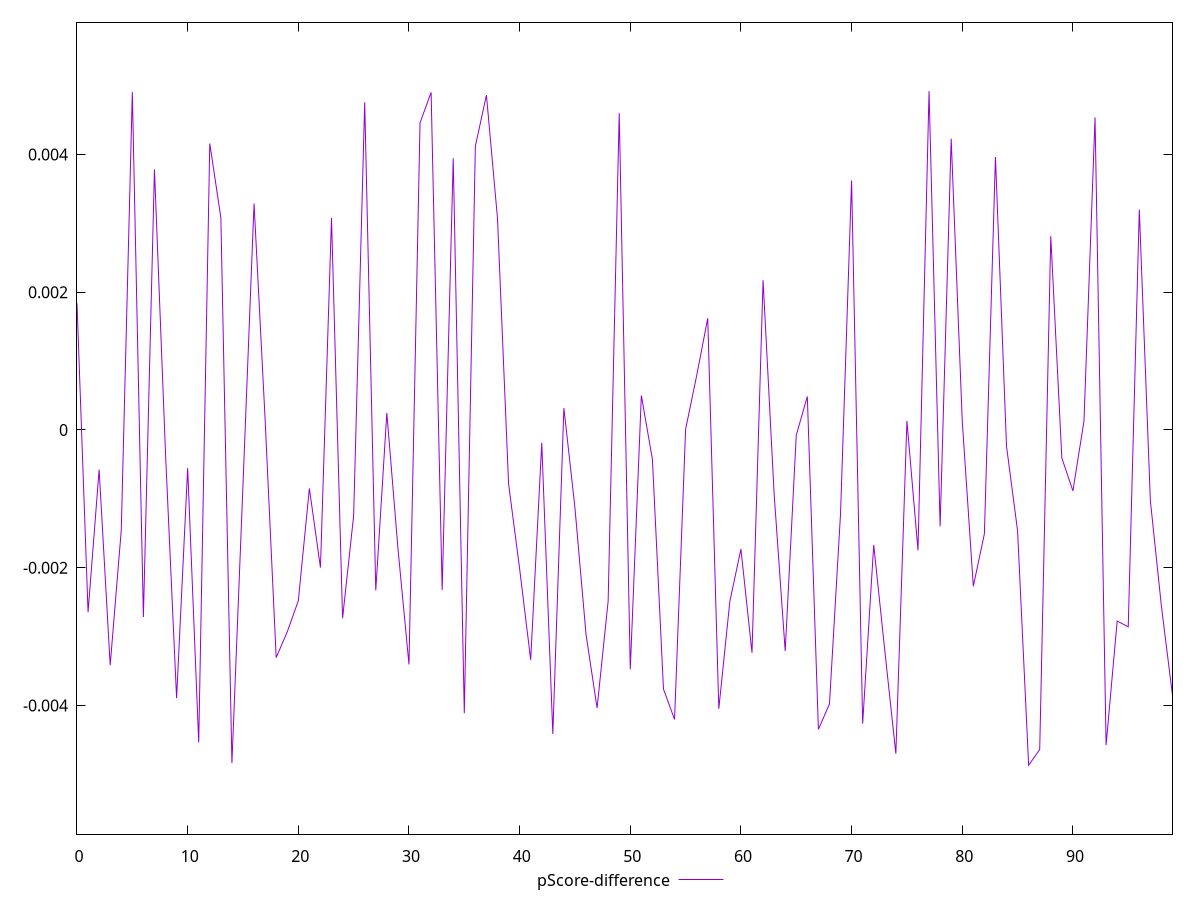 reset

$pScoreDifference <<EOF
0 0.0018381322173262604
1 -0.0026462951040238936
2 -0.0005747558507789713
3 -0.003415880520629494
4 -0.0014544502296090778
5 0.0049060650173570475
6 -0.0027158058690953946
7 0.0037833621005391727
8 -0.0003447080129483082
9 -0.00389381870405317
10 -0.0005548413817566822
11 -0.004537104915143392
12 0.004159551613136275
13 0.0030826054764817867
14 -0.004837721962932667
15 -0.0007966945930973635
16 0.0032888227114820368
17 0.00015263338786694614
18 -0.0033063494726663645
19 -0.0029313953845906127
20 -0.0024806465441330194
21 -0.0008482383528720938
22 -0.0019981883467178607
23 0.003078164779812681
24 -0.002733727325737928
25 -0.0012444119509690543
26 0.004758640076932136
27 -0.0023291299333161597
28 0.00024701763553788836
29 -0.0017122039256539934
30 -0.003404404273744416
31 0.004459905273903081
32 0.004902560951561136
33 -0.0023231706286515885
34 0.003946466730682746
35 -0.004112859621886206
36 0.004121385374526734
37 0.004861905041796483
38 0.0030732045638630356
39 -0.0007791196457760108
40 -0.0020156080452001512
41 -0.003338308911634308
42 -0.0001862189300436412
43 -0.004414233408997298
44 0.00031841508959654097
45 -0.0011313401386547628
46 -0.002967318698129967
47 -0.004038012696991472
48 -0.0024837516933658155
49 0.004600603818960408
50 -0.0034750063604175596
51 0.0005006208025962466
52 -0.00042630959289682857
53 -0.003762589272535838
54 -0.004203738191458722
55 0.000010192343811471494
56 0.000789083139285357
57 0.0016218822575842229
58 -0.004048784213738249
59 -0.0024871767215198515
60 -0.0017300924222694303
61 -0.0032352871434278285
62 0.002174256373615374
63 -0.0009310047252164833
64 -0.00320999223327742
65 -0.00007536387489773255
66 0.00048628350849436175
67 -0.004346654171893366
68 -0.0039792604944019205
69 -0.0012172671068824414
70 0.0036228666363990747
71 -0.004264164013138644
72 -0.001669721230156379
73 -0.003203417505918932
74 -0.004701146495190961
75 0.00013060828983577077
76 -0.0017478844321956732
77 0.004919852036800204
78 -0.0013990169420363407
79 0.004228640213073814
80 0.00012938638396745028
81 -0.002269357941819955
82 -0.0015088278945795952
83 0.003963351099380313
84 -0.0002361594229372821
85 -0.001463626118948319
86 -0.004868971261140914
87 -0.00463936071108037
88 0.0028134271069824857
89 -0.00040766244449610967
90 -0.0008843649319492386
91 0.0001278905075198511
92 0.004538700325019657
93 -0.0045756769860415825
94 -0.002774818062345946
95 -0.002858823228330837
96 0.0031991581691148963
97 -0.001026133233865939
98 -0.002562958025168066
99 -0.0038543335122213918
EOF

set key outside below
set xrange [0:99]
set yrange [-0.005868971261140914:0.005919852036800204]
set trange [-0.005868971261140914:0.005919852036800204]
set terminal svg size 640, 500 enhanced background rgb 'white'
set output "report_00019_2021-02-10T18-14-37.922Z//interactive/samples/pages/pScore-difference/values.svg"

plot $pScoreDifference title "pScore-difference" with line

reset
